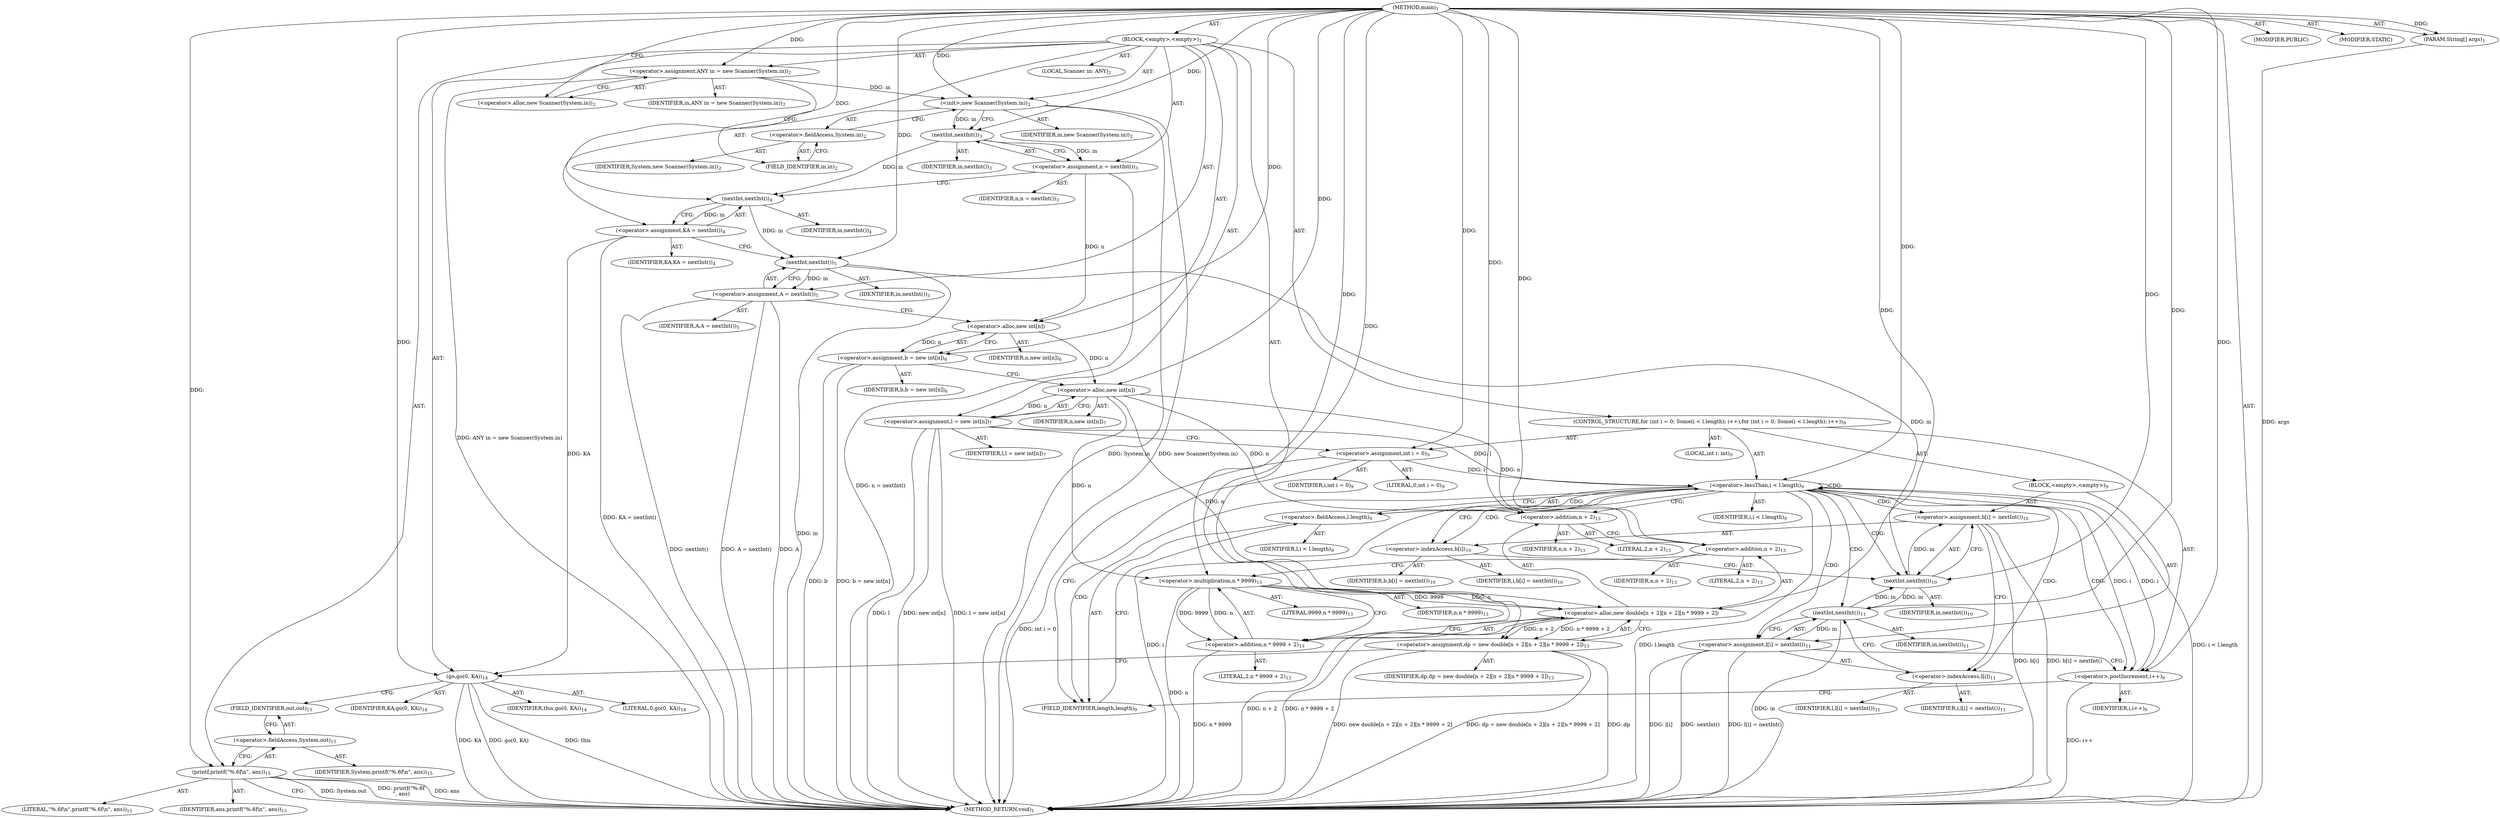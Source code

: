 digraph "main" {  
"19" [label = <(METHOD,main)<SUB>1</SUB>> ]
"20" [label = <(PARAM,String[] args)<SUB>1</SUB>> ]
"21" [label = <(BLOCK,&lt;empty&gt;,&lt;empty&gt;)<SUB>1</SUB>> ]
"4" [label = <(LOCAL,Scanner in: ANY)<SUB>2</SUB>> ]
"22" [label = <(&lt;operator&gt;.assignment,ANY in = new Scanner(System.in))<SUB>2</SUB>> ]
"23" [label = <(IDENTIFIER,in,ANY in = new Scanner(System.in))<SUB>2</SUB>> ]
"24" [label = <(&lt;operator&gt;.alloc,new Scanner(System.in))<SUB>2</SUB>> ]
"25" [label = <(&lt;init&gt;,new Scanner(System.in))<SUB>2</SUB>> ]
"3" [label = <(IDENTIFIER,in,new Scanner(System.in))<SUB>2</SUB>> ]
"26" [label = <(&lt;operator&gt;.fieldAccess,System.in)<SUB>2</SUB>> ]
"27" [label = <(IDENTIFIER,System,new Scanner(System.in))<SUB>2</SUB>> ]
"28" [label = <(FIELD_IDENTIFIER,in,in)<SUB>2</SUB>> ]
"29" [label = <(&lt;operator&gt;.assignment,n = nextInt())<SUB>3</SUB>> ]
"30" [label = <(IDENTIFIER,n,n = nextInt())<SUB>3</SUB>> ]
"31" [label = <(nextInt,nextInt())<SUB>3</SUB>> ]
"32" [label = <(IDENTIFIER,in,nextInt())<SUB>3</SUB>> ]
"33" [label = <(&lt;operator&gt;.assignment,KA = nextInt())<SUB>4</SUB>> ]
"34" [label = <(IDENTIFIER,KA,KA = nextInt())<SUB>4</SUB>> ]
"35" [label = <(nextInt,nextInt())<SUB>4</SUB>> ]
"36" [label = <(IDENTIFIER,in,nextInt())<SUB>4</SUB>> ]
"37" [label = <(&lt;operator&gt;.assignment,A = nextInt())<SUB>5</SUB>> ]
"38" [label = <(IDENTIFIER,A,A = nextInt())<SUB>5</SUB>> ]
"39" [label = <(nextInt,nextInt())<SUB>5</SUB>> ]
"40" [label = <(IDENTIFIER,in,nextInt())<SUB>5</SUB>> ]
"41" [label = <(&lt;operator&gt;.assignment,b = new int[n])<SUB>6</SUB>> ]
"42" [label = <(IDENTIFIER,b,b = new int[n])<SUB>6</SUB>> ]
"43" [label = <(&lt;operator&gt;.alloc,new int[n])> ]
"44" [label = <(IDENTIFIER,n,new int[n])<SUB>6</SUB>> ]
"45" [label = <(&lt;operator&gt;.assignment,l = new int[n])<SUB>7</SUB>> ]
"46" [label = <(IDENTIFIER,l,l = new int[n])<SUB>7</SUB>> ]
"47" [label = <(&lt;operator&gt;.alloc,new int[n])> ]
"48" [label = <(IDENTIFIER,n,new int[n])<SUB>7</SUB>> ]
"49" [label = <(CONTROL_STRUCTURE,for (int i = 0; Some(i &lt; l.length); i++),for (int i = 0; Some(i &lt; l.length); i++))<SUB>9</SUB>> ]
"50" [label = <(LOCAL,int i: int)<SUB>9</SUB>> ]
"51" [label = <(&lt;operator&gt;.assignment,int i = 0)<SUB>9</SUB>> ]
"52" [label = <(IDENTIFIER,i,int i = 0)<SUB>9</SUB>> ]
"53" [label = <(LITERAL,0,int i = 0)<SUB>9</SUB>> ]
"54" [label = <(&lt;operator&gt;.lessThan,i &lt; l.length)<SUB>9</SUB>> ]
"55" [label = <(IDENTIFIER,i,i &lt; l.length)<SUB>9</SUB>> ]
"56" [label = <(&lt;operator&gt;.fieldAccess,l.length)<SUB>9</SUB>> ]
"57" [label = <(IDENTIFIER,l,i &lt; l.length)<SUB>9</SUB>> ]
"58" [label = <(FIELD_IDENTIFIER,length,length)<SUB>9</SUB>> ]
"59" [label = <(&lt;operator&gt;.postIncrement,i++)<SUB>9</SUB>> ]
"60" [label = <(IDENTIFIER,i,i++)<SUB>9</SUB>> ]
"61" [label = <(BLOCK,&lt;empty&gt;,&lt;empty&gt;)<SUB>9</SUB>> ]
"62" [label = <(&lt;operator&gt;.assignment,b[i] = nextInt())<SUB>10</SUB>> ]
"63" [label = <(&lt;operator&gt;.indexAccess,b[i])<SUB>10</SUB>> ]
"64" [label = <(IDENTIFIER,b,b[i] = nextInt())<SUB>10</SUB>> ]
"65" [label = <(IDENTIFIER,i,b[i] = nextInt())<SUB>10</SUB>> ]
"66" [label = <(nextInt,nextInt())<SUB>10</SUB>> ]
"67" [label = <(IDENTIFIER,in,nextInt())<SUB>10</SUB>> ]
"68" [label = <(&lt;operator&gt;.assignment,l[i] = nextInt())<SUB>11</SUB>> ]
"69" [label = <(&lt;operator&gt;.indexAccess,l[i])<SUB>11</SUB>> ]
"70" [label = <(IDENTIFIER,l,l[i] = nextInt())<SUB>11</SUB>> ]
"71" [label = <(IDENTIFIER,i,l[i] = nextInt())<SUB>11</SUB>> ]
"72" [label = <(nextInt,nextInt())<SUB>11</SUB>> ]
"73" [label = <(IDENTIFIER,in,nextInt())<SUB>11</SUB>> ]
"74" [label = <(&lt;operator&gt;.assignment,dp = new double[n + 2][n + 2][n * 9999 + 2])<SUB>13</SUB>> ]
"75" [label = <(IDENTIFIER,dp,dp = new double[n + 2][n + 2][n * 9999 + 2])<SUB>13</SUB>> ]
"76" [label = <(&lt;operator&gt;.alloc,new double[n + 2][n + 2][n * 9999 + 2])> ]
"77" [label = <(&lt;operator&gt;.addition,n + 2)<SUB>13</SUB>> ]
"78" [label = <(IDENTIFIER,n,n + 2)<SUB>13</SUB>> ]
"79" [label = <(LITERAL,2,n + 2)<SUB>13</SUB>> ]
"80" [label = <(&lt;operator&gt;.addition,n + 2)<SUB>13</SUB>> ]
"81" [label = <(IDENTIFIER,n,n + 2)<SUB>13</SUB>> ]
"82" [label = <(LITERAL,2,n + 2)<SUB>13</SUB>> ]
"83" [label = <(&lt;operator&gt;.addition,n * 9999 + 2)<SUB>13</SUB>> ]
"84" [label = <(&lt;operator&gt;.multiplication,n * 9999)<SUB>13</SUB>> ]
"85" [label = <(IDENTIFIER,n,n * 9999)<SUB>13</SUB>> ]
"86" [label = <(LITERAL,9999,n * 9999)<SUB>13</SUB>> ]
"87" [label = <(LITERAL,2,n * 9999 + 2)<SUB>13</SUB>> ]
"88" [label = <(go,go(0, KA))<SUB>14</SUB>> ]
"89" [label = <(IDENTIFIER,this,go(0, KA))<SUB>14</SUB>> ]
"90" [label = <(LITERAL,0,go(0, KA))<SUB>14</SUB>> ]
"91" [label = <(IDENTIFIER,KA,go(0, KA))<SUB>14</SUB>> ]
"92" [label = <(printf,printf(&quot;%.6f\n&quot;, ans))<SUB>15</SUB>> ]
"93" [label = <(&lt;operator&gt;.fieldAccess,System.out)<SUB>15</SUB>> ]
"94" [label = <(IDENTIFIER,System,printf(&quot;%.6f\n&quot;, ans))<SUB>15</SUB>> ]
"95" [label = <(FIELD_IDENTIFIER,out,out)<SUB>15</SUB>> ]
"96" [label = <(LITERAL,&quot;%.6f\n&quot;,printf(&quot;%.6f\n&quot;, ans))<SUB>15</SUB>> ]
"97" [label = <(IDENTIFIER,ans,printf(&quot;%.6f\n&quot;, ans))<SUB>15</SUB>> ]
"98" [label = <(MODIFIER,PUBLIC)> ]
"99" [label = <(MODIFIER,STATIC)> ]
"100" [label = <(METHOD_RETURN,void)<SUB>1</SUB>> ]
  "19" -> "20"  [ label = "AST: "] 
  "19" -> "21"  [ label = "AST: "] 
  "19" -> "98"  [ label = "AST: "] 
  "19" -> "99"  [ label = "AST: "] 
  "19" -> "100"  [ label = "AST: "] 
  "21" -> "4"  [ label = "AST: "] 
  "21" -> "22"  [ label = "AST: "] 
  "21" -> "25"  [ label = "AST: "] 
  "21" -> "29"  [ label = "AST: "] 
  "21" -> "33"  [ label = "AST: "] 
  "21" -> "37"  [ label = "AST: "] 
  "21" -> "41"  [ label = "AST: "] 
  "21" -> "45"  [ label = "AST: "] 
  "21" -> "49"  [ label = "AST: "] 
  "21" -> "74"  [ label = "AST: "] 
  "21" -> "88"  [ label = "AST: "] 
  "21" -> "92"  [ label = "AST: "] 
  "22" -> "23"  [ label = "AST: "] 
  "22" -> "24"  [ label = "AST: "] 
  "25" -> "3"  [ label = "AST: "] 
  "25" -> "26"  [ label = "AST: "] 
  "26" -> "27"  [ label = "AST: "] 
  "26" -> "28"  [ label = "AST: "] 
  "29" -> "30"  [ label = "AST: "] 
  "29" -> "31"  [ label = "AST: "] 
  "31" -> "32"  [ label = "AST: "] 
  "33" -> "34"  [ label = "AST: "] 
  "33" -> "35"  [ label = "AST: "] 
  "35" -> "36"  [ label = "AST: "] 
  "37" -> "38"  [ label = "AST: "] 
  "37" -> "39"  [ label = "AST: "] 
  "39" -> "40"  [ label = "AST: "] 
  "41" -> "42"  [ label = "AST: "] 
  "41" -> "43"  [ label = "AST: "] 
  "43" -> "44"  [ label = "AST: "] 
  "45" -> "46"  [ label = "AST: "] 
  "45" -> "47"  [ label = "AST: "] 
  "47" -> "48"  [ label = "AST: "] 
  "49" -> "50"  [ label = "AST: "] 
  "49" -> "51"  [ label = "AST: "] 
  "49" -> "54"  [ label = "AST: "] 
  "49" -> "59"  [ label = "AST: "] 
  "49" -> "61"  [ label = "AST: "] 
  "51" -> "52"  [ label = "AST: "] 
  "51" -> "53"  [ label = "AST: "] 
  "54" -> "55"  [ label = "AST: "] 
  "54" -> "56"  [ label = "AST: "] 
  "56" -> "57"  [ label = "AST: "] 
  "56" -> "58"  [ label = "AST: "] 
  "59" -> "60"  [ label = "AST: "] 
  "61" -> "62"  [ label = "AST: "] 
  "61" -> "68"  [ label = "AST: "] 
  "62" -> "63"  [ label = "AST: "] 
  "62" -> "66"  [ label = "AST: "] 
  "63" -> "64"  [ label = "AST: "] 
  "63" -> "65"  [ label = "AST: "] 
  "66" -> "67"  [ label = "AST: "] 
  "68" -> "69"  [ label = "AST: "] 
  "68" -> "72"  [ label = "AST: "] 
  "69" -> "70"  [ label = "AST: "] 
  "69" -> "71"  [ label = "AST: "] 
  "72" -> "73"  [ label = "AST: "] 
  "74" -> "75"  [ label = "AST: "] 
  "74" -> "76"  [ label = "AST: "] 
  "76" -> "77"  [ label = "AST: "] 
  "76" -> "80"  [ label = "AST: "] 
  "76" -> "83"  [ label = "AST: "] 
  "77" -> "78"  [ label = "AST: "] 
  "77" -> "79"  [ label = "AST: "] 
  "80" -> "81"  [ label = "AST: "] 
  "80" -> "82"  [ label = "AST: "] 
  "83" -> "84"  [ label = "AST: "] 
  "83" -> "87"  [ label = "AST: "] 
  "84" -> "85"  [ label = "AST: "] 
  "84" -> "86"  [ label = "AST: "] 
  "88" -> "89"  [ label = "AST: "] 
  "88" -> "90"  [ label = "AST: "] 
  "88" -> "91"  [ label = "AST: "] 
  "92" -> "93"  [ label = "AST: "] 
  "92" -> "96"  [ label = "AST: "] 
  "92" -> "97"  [ label = "AST: "] 
  "93" -> "94"  [ label = "AST: "] 
  "93" -> "95"  [ label = "AST: "] 
  "22" -> "28"  [ label = "CFG: "] 
  "25" -> "31"  [ label = "CFG: "] 
  "29" -> "35"  [ label = "CFG: "] 
  "33" -> "39"  [ label = "CFG: "] 
  "37" -> "43"  [ label = "CFG: "] 
  "41" -> "47"  [ label = "CFG: "] 
  "45" -> "51"  [ label = "CFG: "] 
  "74" -> "88"  [ label = "CFG: "] 
  "88" -> "95"  [ label = "CFG: "] 
  "92" -> "100"  [ label = "CFG: "] 
  "24" -> "22"  [ label = "CFG: "] 
  "26" -> "25"  [ label = "CFG: "] 
  "31" -> "29"  [ label = "CFG: "] 
  "35" -> "33"  [ label = "CFG: "] 
  "39" -> "37"  [ label = "CFG: "] 
  "43" -> "41"  [ label = "CFG: "] 
  "47" -> "45"  [ label = "CFG: "] 
  "51" -> "58"  [ label = "CFG: "] 
  "54" -> "63"  [ label = "CFG: "] 
  "54" -> "77"  [ label = "CFG: "] 
  "59" -> "58"  [ label = "CFG: "] 
  "76" -> "74"  [ label = "CFG: "] 
  "93" -> "92"  [ label = "CFG: "] 
  "28" -> "26"  [ label = "CFG: "] 
  "56" -> "54"  [ label = "CFG: "] 
  "62" -> "69"  [ label = "CFG: "] 
  "68" -> "59"  [ label = "CFG: "] 
  "77" -> "80"  [ label = "CFG: "] 
  "80" -> "84"  [ label = "CFG: "] 
  "83" -> "76"  [ label = "CFG: "] 
  "95" -> "93"  [ label = "CFG: "] 
  "58" -> "56"  [ label = "CFG: "] 
  "63" -> "66"  [ label = "CFG: "] 
  "66" -> "62"  [ label = "CFG: "] 
  "69" -> "72"  [ label = "CFG: "] 
  "72" -> "68"  [ label = "CFG: "] 
  "84" -> "83"  [ label = "CFG: "] 
  "19" -> "24"  [ label = "CFG: "] 
  "20" -> "100"  [ label = "DDG: args"] 
  "22" -> "100"  [ label = "DDG: ANY in = new Scanner(System.in)"] 
  "25" -> "100"  [ label = "DDG: System.in"] 
  "25" -> "100"  [ label = "DDG: new Scanner(System.in)"] 
  "29" -> "100"  [ label = "DDG: n = nextInt()"] 
  "33" -> "100"  [ label = "DDG: KA = nextInt()"] 
  "39" -> "100"  [ label = "DDG: in"] 
  "37" -> "100"  [ label = "DDG: nextInt()"] 
  "37" -> "100"  [ label = "DDG: A = nextInt()"] 
  "41" -> "100"  [ label = "DDG: b"] 
  "41" -> "100"  [ label = "DDG: b = new int[n]"] 
  "45" -> "100"  [ label = "DDG: l"] 
  "45" -> "100"  [ label = "DDG: new int[n]"] 
  "45" -> "100"  [ label = "DDG: l = new int[n]"] 
  "51" -> "100"  [ label = "DDG: int i = 0"] 
  "54" -> "100"  [ label = "DDG: i"] 
  "54" -> "100"  [ label = "DDG: l.length"] 
  "54" -> "100"  [ label = "DDG: i &lt; l.length"] 
  "76" -> "100"  [ label = "DDG: n + 2"] 
  "84" -> "100"  [ label = "DDG: n"] 
  "83" -> "100"  [ label = "DDG: n * 9999"] 
  "76" -> "100"  [ label = "DDG: n * 9999 + 2"] 
  "74" -> "100"  [ label = "DDG: new double[n + 2][n + 2][n * 9999 + 2]"] 
  "74" -> "100"  [ label = "DDG: dp = new double[n + 2][n + 2][n * 9999 + 2]"] 
  "88" -> "100"  [ label = "DDG: KA"] 
  "88" -> "100"  [ label = "DDG: go(0, KA)"] 
  "92" -> "100"  [ label = "DDG: System.out"] 
  "92" -> "100"  [ label = "DDG: printf(&quot;%.6f\n&quot;, ans)"] 
  "62" -> "100"  [ label = "DDG: b[i]"] 
  "62" -> "100"  [ label = "DDG: b[i] = nextInt()"] 
  "68" -> "100"  [ label = "DDG: l[i]"] 
  "72" -> "100"  [ label = "DDG: in"] 
  "68" -> "100"  [ label = "DDG: nextInt()"] 
  "68" -> "100"  [ label = "DDG: l[i] = nextInt()"] 
  "59" -> "100"  [ label = "DDG: i++"] 
  "92" -> "100"  [ label = "DDG: ans"] 
  "88" -> "100"  [ label = "DDG: this"] 
  "74" -> "100"  [ label = "DDG: dp"] 
  "37" -> "100"  [ label = "DDG: A"] 
  "19" -> "20"  [ label = "DDG: "] 
  "19" -> "22"  [ label = "DDG: "] 
  "31" -> "29"  [ label = "DDG: in"] 
  "35" -> "33"  [ label = "DDG: in"] 
  "39" -> "37"  [ label = "DDG: in"] 
  "43" -> "41"  [ label = "DDG: n"] 
  "47" -> "45"  [ label = "DDG: n"] 
  "76" -> "74"  [ label = "DDG: n + 2"] 
  "76" -> "74"  [ label = "DDG: n * 9999 + 2"] 
  "22" -> "25"  [ label = "DDG: in"] 
  "19" -> "25"  [ label = "DDG: "] 
  "19" -> "51"  [ label = "DDG: "] 
  "19" -> "88"  [ label = "DDG: "] 
  "33" -> "88"  [ label = "DDG: KA"] 
  "19" -> "92"  [ label = "DDG: "] 
  "25" -> "31"  [ label = "DDG: in"] 
  "19" -> "31"  [ label = "DDG: "] 
  "31" -> "35"  [ label = "DDG: in"] 
  "19" -> "35"  [ label = "DDG: "] 
  "35" -> "39"  [ label = "DDG: in"] 
  "19" -> "39"  [ label = "DDG: "] 
  "29" -> "43"  [ label = "DDG: n"] 
  "19" -> "43"  [ label = "DDG: "] 
  "43" -> "47"  [ label = "DDG: n"] 
  "19" -> "47"  [ label = "DDG: "] 
  "51" -> "54"  [ label = "DDG: i"] 
  "59" -> "54"  [ label = "DDG: i"] 
  "19" -> "54"  [ label = "DDG: "] 
  "45" -> "54"  [ label = "DDG: l"] 
  "54" -> "59"  [ label = "DDG: i"] 
  "19" -> "59"  [ label = "DDG: "] 
  "66" -> "62"  [ label = "DDG: in"] 
  "72" -> "68"  [ label = "DDG: in"] 
  "47" -> "76"  [ label = "DDG: n"] 
  "19" -> "76"  [ label = "DDG: "] 
  "84" -> "76"  [ label = "DDG: n"] 
  "84" -> "76"  [ label = "DDG: 9999"] 
  "47" -> "77"  [ label = "DDG: n"] 
  "19" -> "77"  [ label = "DDG: "] 
  "19" -> "80"  [ label = "DDG: "] 
  "47" -> "80"  [ label = "DDG: n"] 
  "84" -> "83"  [ label = "DDG: n"] 
  "84" -> "83"  [ label = "DDG: 9999"] 
  "19" -> "83"  [ label = "DDG: "] 
  "39" -> "66"  [ label = "DDG: in"] 
  "72" -> "66"  [ label = "DDG: in"] 
  "19" -> "66"  [ label = "DDG: "] 
  "66" -> "72"  [ label = "DDG: in"] 
  "19" -> "72"  [ label = "DDG: "] 
  "19" -> "84"  [ label = "DDG: "] 
  "47" -> "84"  [ label = "DDG: n"] 
  "54" -> "58"  [ label = "CDG: "] 
  "54" -> "68"  [ label = "CDG: "] 
  "54" -> "59"  [ label = "CDG: "] 
  "54" -> "66"  [ label = "CDG: "] 
  "54" -> "72"  [ label = "CDG: "] 
  "54" -> "56"  [ label = "CDG: "] 
  "54" -> "69"  [ label = "CDG: "] 
  "54" -> "54"  [ label = "CDG: "] 
  "54" -> "62"  [ label = "CDG: "] 
  "54" -> "63"  [ label = "CDG: "] 
}
